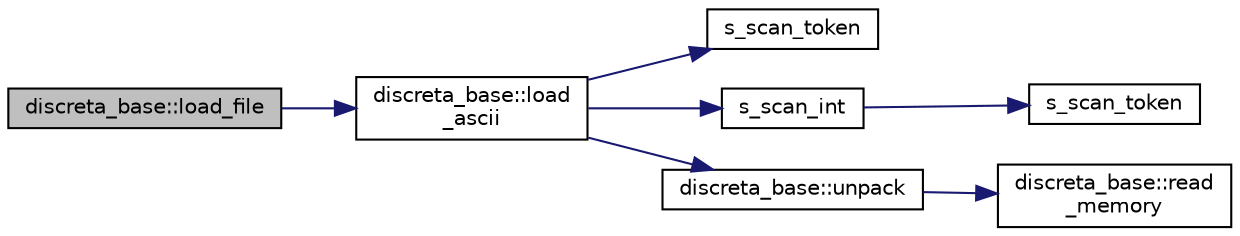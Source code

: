 digraph "discreta_base::load_file"
{
  edge [fontname="Helvetica",fontsize="10",labelfontname="Helvetica",labelfontsize="10"];
  node [fontname="Helvetica",fontsize="10",shape=record];
  rankdir="LR";
  Node14017 [label="discreta_base::load_file",height=0.2,width=0.4,color="black", fillcolor="grey75", style="filled", fontcolor="black"];
  Node14017 -> Node14018 [color="midnightblue",fontsize="10",style="solid",fontname="Helvetica"];
  Node14018 [label="discreta_base::load\l_ascii",height=0.2,width=0.4,color="black", fillcolor="white", style="filled",URL="$d7/d71/classdiscreta__base.html#a48d7769e2b58ee14dca23bff7bb24fc4"];
  Node14018 -> Node14019 [color="midnightblue",fontsize="10",style="solid",fontname="Helvetica"];
  Node14019 [label="s_scan_token",height=0.2,width=0.4,color="black", fillcolor="white", style="filled",URL="$d5/db4/io__and__os_8h.html#a8d1a4ad92d09138f7a1a7e389469ed45"];
  Node14018 -> Node14020 [color="midnightblue",fontsize="10",style="solid",fontname="Helvetica"];
  Node14020 [label="s_scan_int",height=0.2,width=0.4,color="black", fillcolor="white", style="filled",URL="$d5/db4/io__and__os_8h.html#ab43cab8ae063700a2fc82113b69eea5f"];
  Node14020 -> Node14021 [color="midnightblue",fontsize="10",style="solid",fontname="Helvetica"];
  Node14021 [label="s_scan_token",height=0.2,width=0.4,color="black", fillcolor="white", style="filled",URL="$d4/d74/util_8_c.html#a8d1a4ad92d09138f7a1a7e389469ed45"];
  Node14018 -> Node14022 [color="midnightblue",fontsize="10",style="solid",fontname="Helvetica"];
  Node14022 [label="discreta_base::unpack",height=0.2,width=0.4,color="black", fillcolor="white", style="filled",URL="$d7/d71/classdiscreta__base.html#a62b20a8798c6fcfdc2ee4555bc3004b3"];
  Node14022 -> Node14023 [color="midnightblue",fontsize="10",style="solid",fontname="Helvetica"];
  Node14023 [label="discreta_base::read\l_memory",height=0.2,width=0.4,color="black", fillcolor="white", style="filled",URL="$d7/d71/classdiscreta__base.html#a224239da232eb4165783845a48e8b170"];
}
